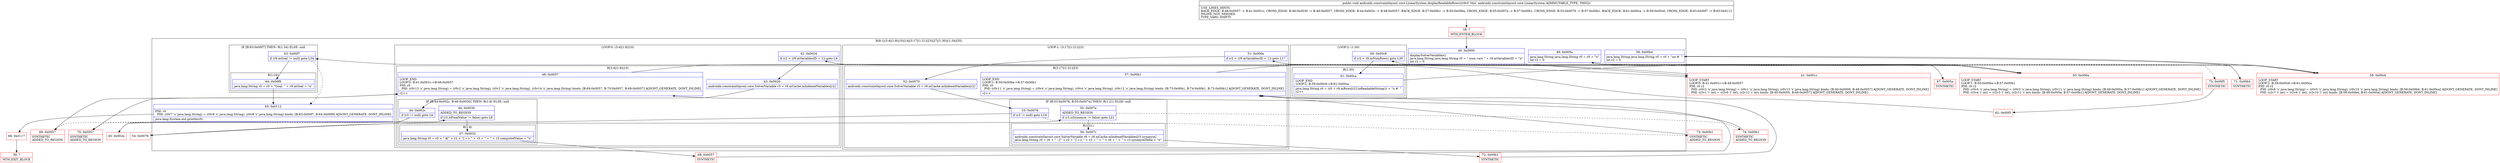 digraph "CFG forandroidx.constraintlayout.core.LinearSystem.displayReadableRows()V" {
subgraph cluster_Region_674665874 {
label = "R(8:1|(3:4|(1:8)|10)|14|(3:17|(1:21)|23)|27|(1:30)|(1:34)|35)";
node [shape=record,color=blue];
Node_40 [shape=record,label="{40\:\ 0x0000|displaySolverVariables()\ljava.lang.String java.lang.String r0 = \" num vars \" + r9.mVariablesID + \"n\"\lint r2 = 0\l}"];
subgraph cluster_LoopRegion_1099388376 {
label = "LOOP:0: (3:4|(1:8)|10)";
node [shape=record,color=blue];
Node_42 [shape=record,label="{42\:\ 0x0024|if (r2 \< (r9.mVariablesID + 1)) goto L4\l}"];
subgraph cluster_Region_995310260 {
label = "R(3:4|(1:8)|10)";
node [shape=record,color=blue];
Node_43 [shape=record,label="{43\:\ 0x0026|androidx.constraintlayout.core.SolverVariable r3 = r9.mCache.mIndexedVariables[r2]\l}"];
subgraph cluster_IfRegion_682541171 {
label = "IF [B:44:0x002c, B:46:0x0030] THEN: R(1:8) ELSE: null";
node [shape=record,color=blue];
Node_44 [shape=record,label="{44\:\ 0x002c|if (r3 != null) goto L6\l}"];
Node_46 [shape=record,label="{46\:\ 0x0030|ADDED_TO_REGION\l|if (r3.isFinalValue != false) goto L8\l}"];
subgraph cluster_Region_1992377057 {
label = "R(1:8)";
node [shape=record,color=blue];
Node_47 [shape=record,label="{47\:\ 0x0032|java.lang.String r0 = r0 + \" $[\" + r2 + \"] =\> \" + r3 + \" = \" + r3.computedValue + \"n\"\l}"];
}
}
Node_48 [shape=record,label="{48\:\ 0x0057|LOOP_END\lLOOP:0: B:41:0x001c\-\>B:48:0x0057\lPHI: r0 \l  PHI: (r0v13 's' java.lang.String) = (r0v2 's' java.lang.String), (r0v2 's' java.lang.String), (r0v14 's' java.lang.String) binds: [B:69:0x0057, B:70:0x0057, B:68:0x0057] A[DONT_GENERATE, DONT_INLINE]\l|r2++\l}"];
}
}
Node_49 [shape=record,label="{49\:\ 0x005a|java.lang.String java.lang.String r0 = r0 + \"n\"\lint r2 = 0\l}"];
subgraph cluster_LoopRegion_1535060488 {
label = "LOOP:1: (3:17|(1:21)|23)";
node [shape=record,color=blue];
Node_51 [shape=record,label="{51\:\ 0x006e|if (r2 \< (r9.mVariablesID + 1)) goto L17\l}"];
subgraph cluster_Region_539860266 {
label = "R(3:17|(1:21)|23)";
node [shape=record,color=blue];
Node_52 [shape=record,label="{52\:\ 0x0070|androidx.constraintlayout.core.SolverVariable r3 = r9.mCache.mIndexedVariables[r2]\l}"];
subgraph cluster_IfRegion_1715560503 {
label = "IF [B:53:0x0076, B:55:0x007a] THEN: R(1:21) ELSE: null";
node [shape=record,color=blue];
Node_53 [shape=record,label="{53\:\ 0x0076|if (r3 != null) goto L19\l}"];
Node_55 [shape=record,label="{55\:\ 0x007a|ADDED_TO_REGION\l|if (r3.isSynonym != false) goto L21\l}"];
subgraph cluster_Region_659923529 {
label = "R(1:21)";
node [shape=record,color=blue];
Node_56 [shape=record,label="{56\:\ 0x007c|androidx.constraintlayout.core.SolverVariable r6 = r9.mCache.mIndexedVariables[r3.synonym]\ljava.lang.String r0 = r0 + \" ~[\" + r2 + \"] =\> \" + r3 + \" = \" + r6 + \" + \" + r3.synonymDelta + \"n\"\l}"];
}
}
Node_57 [shape=record,label="{57\:\ 0x00b1|LOOP_END\lLOOP:1: B:50:0x006a\-\>B:57:0x00b1\lPHI: r0 \l  PHI: (r0v11 's' java.lang.String) = (r0v4 's' java.lang.String), (r0v4 's' java.lang.String), (r0v12 's' java.lang.String) binds: [B:73:0x00b1, B:74:0x00b1, B:72:0x00b1] A[DONT_GENERATE, DONT_INLINE]\l|r2++\l}"];
}
}
Node_58 [shape=record,label="{58\:\ 0x00b4|java.lang.String java.lang.String r0 = r0 + \"nn #  \"\lint r2 = 0\l}"];
subgraph cluster_LoopRegion_717843593 {
label = "LOOP:2: (1:30)";
node [shape=record,color=blue];
Node_60 [shape=record,label="{60\:\ 0x00c8|if (r2 \< r9.mNumRows) goto L30\l}"];
subgraph cluster_Region_138688739 {
label = "R(1:30)";
node [shape=record,color=blue];
Node_61 [shape=record,label="{61\:\ 0x00ca|LOOP_END\lLOOP:2: B:59:0x00c6\-\>B:61:0x00ca\l|java.lang.String r0 = (r0 + r9.mRows[r2].toReadableString()) + \"n #  \"\lr2++\l}"];
}
}
subgraph cluster_IfRegion_1056853075 {
label = "IF [B:63:0x00f7] THEN: R(1:34) ELSE: null";
node [shape=record,color=blue];
Node_63 [shape=record,label="{63\:\ 0x00f7|if (r9.mGoal != null) goto L34\l}"];
subgraph cluster_Region_34178305 {
label = "R(1:34)";
node [shape=record,color=blue];
Node_64 [shape=record,label="{64\:\ 0x00f9|java.lang.String r0 = r0 + \"Goal: \" + r9.mGoal + \"n\"\l}"];
}
}
Node_65 [shape=record,label="{65\:\ 0x0112|PHI: r0 \l  PHI: (r0v7 's' java.lang.String) = (r0v6 's' java.lang.String), (r0v8 's' java.lang.String) binds: [B:63:0x00f7, B:64:0x00f9] A[DONT_GENERATE, DONT_INLINE]\l|java.lang.System.out.println(r0)\l}"];
}
Node_38 [shape=record,color=red,label="{38\:\ ?|MTH_ENTER_BLOCK\l}"];
Node_41 [shape=record,color=red,label="{41\:\ 0x001c|LOOP_START\lLOOP:0: B:41:0x001c\-\>B:48:0x0057\lPHI: r0 r2 \l  PHI: (r0v2 's' java.lang.String) = (r0v1 's' java.lang.String), (r0v13 's' java.lang.String) binds: [B:40:0x0000, B:48:0x0057] A[DONT_GENERATE, DONT_INLINE]\l  PHI: (r2v1 'i' int) = (r2v0 'i' int), (r2v12 'i' int) binds: [B:40:0x0000, B:48:0x0057] A[DONT_GENERATE, DONT_INLINE]\l}"];
Node_45 [shape=record,color=red,label="{45\:\ 0x002e}"];
Node_68 [shape=record,color=red,label="{68\:\ 0x0057|SYNTHETIC\l}"];
Node_70 [shape=record,color=red,label="{70\:\ 0x0057|SYNTHETIC\lADDED_TO_REGION\l}"];
Node_69 [shape=record,color=red,label="{69\:\ 0x0057|SYNTHETIC\lADDED_TO_REGION\l}"];
Node_67 [shape=record,color=red,label="{67\:\ 0x005a|SYNTHETIC\l}"];
Node_50 [shape=record,color=red,label="{50\:\ 0x006a|LOOP_START\lLOOP:1: B:50:0x006a\-\>B:57:0x00b1\lPHI: r0 r2 \l  PHI: (r0v4 's' java.lang.String) = (r0v3 's' java.lang.String), (r0v11 's' java.lang.String) binds: [B:49:0x005a, B:57:0x00b1] A[DONT_GENERATE, DONT_INLINE]\l  PHI: (r2v4 'i' int) = (r2v3 'i' int), (r2v11 'i' int) binds: [B:49:0x005a, B:57:0x00b1] A[DONT_GENERATE, DONT_INLINE]\l}"];
Node_54 [shape=record,color=red,label="{54\:\ 0x0078}"];
Node_72 [shape=record,color=red,label="{72\:\ 0x00b1|SYNTHETIC\l}"];
Node_74 [shape=record,color=red,label="{74\:\ 0x00b1|SYNTHETIC\lADDED_TO_REGION\l}"];
Node_73 [shape=record,color=red,label="{73\:\ 0x00b1|SYNTHETIC\lADDED_TO_REGION\l}"];
Node_71 [shape=record,color=red,label="{71\:\ 0x00b4|SYNTHETIC\l}"];
Node_59 [shape=record,color=red,label="{59\:\ 0x00c6|LOOP_START\lLOOP:2: B:59:0x00c6\-\>B:61:0x00ca\lPHI: r0 r2 \l  PHI: (r0v6 's' java.lang.String) = (r0v5 's' java.lang.String), (r0v10 's' java.lang.String) binds: [B:58:0x00b4, B:61:0x00ca] A[DONT_GENERATE, DONT_INLINE]\l  PHI: (r2v7 'i' int) = (r2v6 'i' int), (r2v10 'i' int) binds: [B:58:0x00b4, B:61:0x00ca] A[DONT_GENERATE, DONT_INLINE]\l}"];
Node_75 [shape=record,color=red,label="{75\:\ 0x00f5|SYNTHETIC\l}"];
Node_62 [shape=record,color=red,label="{62\:\ 0x00f5}"];
Node_66 [shape=record,color=red,label="{66\:\ 0x0117}"];
Node_39 [shape=record,color=red,label="{39\:\ ?|MTH_EXIT_BLOCK\l}"];
MethodNode[shape=record,label="{public void androidx.constraintlayout.core.LinearSystem.displayReadableRows((r9v0 'this' androidx.constraintlayout.core.LinearSystem A[IMMUTABLE_TYPE, THIS]))  | USE_LINES_HINTS\lBACK_EDGE: B:48:0x0057 \-\> B:41:0x001c, CROSS_EDGE: B:46:0x0030 \-\> B:48:0x0057, CROSS_EDGE: B:44:0x002c \-\> B:48:0x0057, BACK_EDGE: B:57:0x00b1 \-\> B:50:0x006a, CROSS_EDGE: B:55:0x007a \-\> B:57:0x00b1, CROSS_EDGE: B:53:0x0076 \-\> B:57:0x00b1, BACK_EDGE: B:61:0x00ca \-\> B:59:0x00c6, CROSS_EDGE: B:63:0x00f7 \-\> B:65:0x0112\lINLINE_NOT_NEEDED\lTYPE_VARS: EMPTY\l}"];
MethodNode -> Node_38;Node_40 -> Node_41;
Node_42 -> Node_43;
Node_42 -> Node_67[style=dashed];
Node_43 -> Node_44;
Node_44 -> Node_45;
Node_44 -> Node_69[style=dashed];
Node_46 -> Node_47;
Node_46 -> Node_70[style=dashed];
Node_47 -> Node_68;
Node_48 -> Node_41;
Node_49 -> Node_50;
Node_51 -> Node_52;
Node_51 -> Node_71[style=dashed];
Node_52 -> Node_53;
Node_53 -> Node_54;
Node_53 -> Node_73[style=dashed];
Node_55 -> Node_56;
Node_55 -> Node_74[style=dashed];
Node_56 -> Node_72;
Node_57 -> Node_50;
Node_58 -> Node_59;
Node_60 -> Node_61;
Node_60 -> Node_75[style=dashed];
Node_61 -> Node_59;
Node_63 -> Node_64;
Node_63 -> Node_65[style=dashed];
Node_64 -> Node_65;
Node_65 -> Node_66;
Node_38 -> Node_40;
Node_41 -> Node_42;
Node_45 -> Node_46;
Node_68 -> Node_48;
Node_70 -> Node_48;
Node_69 -> Node_48;
Node_67 -> Node_49;
Node_50 -> Node_51;
Node_54 -> Node_55;
Node_72 -> Node_57;
Node_74 -> Node_57;
Node_73 -> Node_57;
Node_71 -> Node_58;
Node_59 -> Node_60;
Node_75 -> Node_62;
Node_62 -> Node_63;
Node_66 -> Node_39;
}

